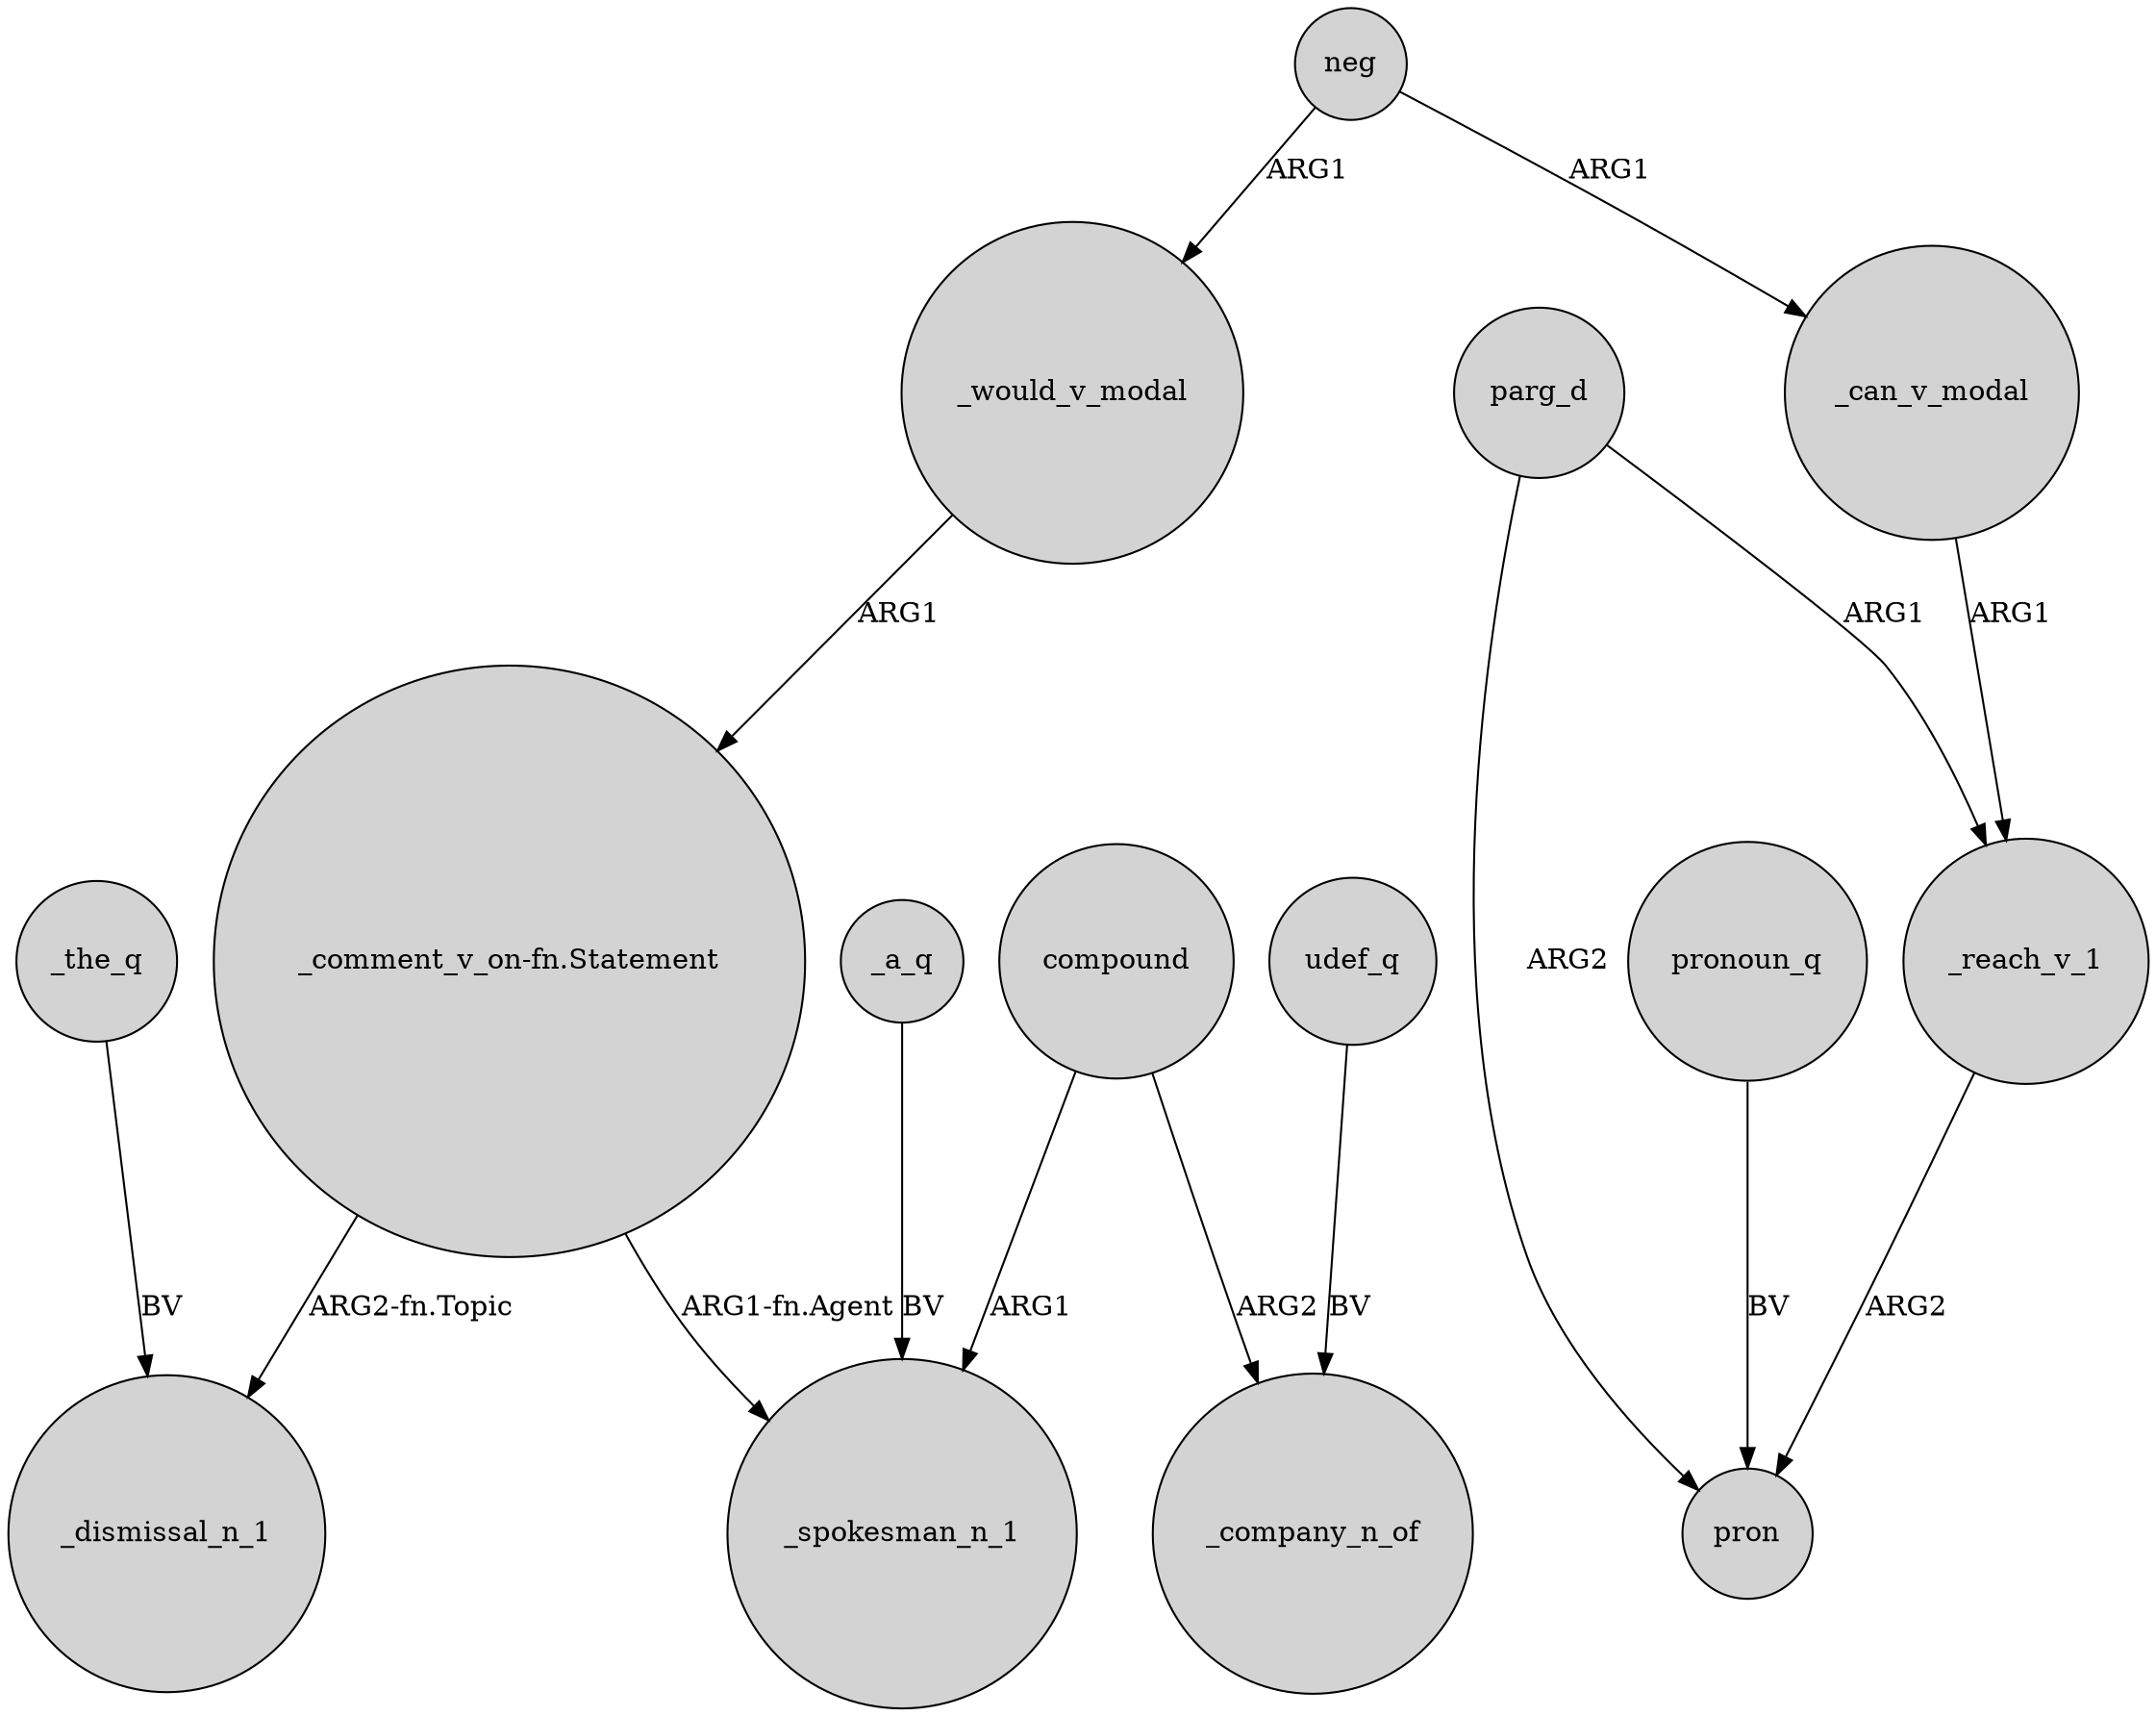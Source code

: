 digraph {
	node [shape=circle style=filled]
	compound -> _spokesman_n_1 [label=ARG1]
	neg -> _would_v_modal [label=ARG1]
	"_comment_v_on-fn.Statement" -> _dismissal_n_1 [label="ARG2-fn.Topic"]
	_would_v_modal -> "_comment_v_on-fn.Statement" [label=ARG1]
	_can_v_modal -> _reach_v_1 [label=ARG1]
	compound -> _company_n_of [label=ARG2]
	_a_q -> _spokesman_n_1 [label=BV]
	_reach_v_1 -> pron [label=ARG2]
	udef_q -> _company_n_of [label=BV]
	parg_d -> _reach_v_1 [label=ARG1]
	_the_q -> _dismissal_n_1 [label=BV]
	"_comment_v_on-fn.Statement" -> _spokesman_n_1 [label="ARG1-fn.Agent"]
	parg_d -> pron [label=ARG2]
	neg -> _can_v_modal [label=ARG1]
	pronoun_q -> pron [label=BV]
}
